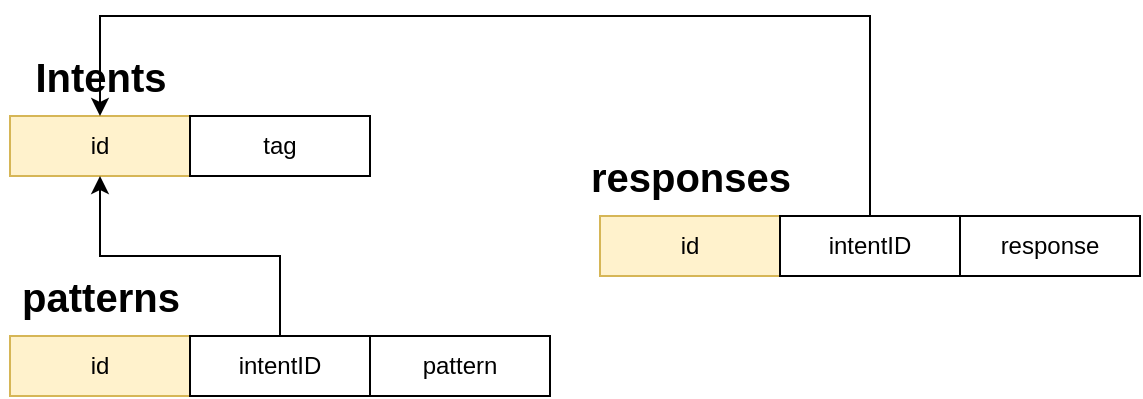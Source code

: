 <mxfile version="24.1.0" type="device">
  <diagram name="Page-1" id="marXqOfrUUNENwYJ-Zf6">
    <mxGraphModel dx="1434" dy="770" grid="1" gridSize="10" guides="1" tooltips="1" connect="1" arrows="1" fold="1" page="1" pageScale="1" pageWidth="850" pageHeight="1100" math="0" shadow="0">
      <root>
        <mxCell id="0" />
        <mxCell id="1" parent="0" />
        <mxCell id="F4-VZfn_64KtDjMtTvla-1" value="id" style="rounded=0;whiteSpace=wrap;html=1;fillColor=#fff2cc;strokeColor=#d6b656;" parent="1" vertex="1">
          <mxGeometry x="80" y="90" width="90" height="30" as="geometry" />
        </mxCell>
        <mxCell id="F4-VZfn_64KtDjMtTvla-2" value="tag" style="rounded=0;whiteSpace=wrap;html=1;" parent="1" vertex="1">
          <mxGeometry x="170" y="90" width="90" height="30" as="geometry" />
        </mxCell>
        <mxCell id="F4-VZfn_64KtDjMtTvla-5" value="&lt;b&gt;&lt;font style=&quot;font-size: 20px;&quot;&gt;Intents&lt;/font&gt;&lt;/b&gt;" style="text;html=1;align=center;verticalAlign=middle;resizable=0;points=[];autosize=1;strokeColor=none;fillColor=none;" parent="1" vertex="1">
          <mxGeometry x="80" y="50" width="90" height="40" as="geometry" />
        </mxCell>
        <mxCell id="F4-VZfn_64KtDjMtTvla-6" value="id" style="rounded=0;whiteSpace=wrap;html=1;fillColor=#fff2cc;strokeColor=#d6b656;" parent="1" vertex="1">
          <mxGeometry x="80" y="200" width="90" height="30" as="geometry" />
        </mxCell>
        <mxCell id="IxyQt8Q_4tN6IwkyW-po-4" style="edgeStyle=orthogonalEdgeStyle;rounded=0;orthogonalLoop=1;jettySize=auto;html=1;" edge="1" parent="1" source="F4-VZfn_64KtDjMtTvla-7" target="F4-VZfn_64KtDjMtTvla-1">
          <mxGeometry relative="1" as="geometry" />
        </mxCell>
        <mxCell id="F4-VZfn_64KtDjMtTvla-7" value="intentID" style="rounded=0;whiteSpace=wrap;html=1;" parent="1" vertex="1">
          <mxGeometry x="170" y="200" width="90" height="30" as="geometry" />
        </mxCell>
        <mxCell id="F4-VZfn_64KtDjMtTvla-8" value="&lt;b&gt;&lt;font style=&quot;font-size: 20px;&quot;&gt;patterns&lt;/font&gt;&lt;/b&gt;" style="text;html=1;align=center;verticalAlign=middle;resizable=0;points=[];autosize=1;strokeColor=none;fillColor=none;" parent="1" vertex="1">
          <mxGeometry x="75" y="160" width="100" height="40" as="geometry" />
        </mxCell>
        <mxCell id="F4-VZfn_64KtDjMtTvla-9" value="pattern" style="rounded=0;whiteSpace=wrap;html=1;" parent="1" vertex="1">
          <mxGeometry x="260" y="200" width="90" height="30" as="geometry" />
        </mxCell>
        <mxCell id="F4-VZfn_64KtDjMtTvla-10" value="id" style="rounded=0;whiteSpace=wrap;html=1;fillColor=#fff2cc;strokeColor=#d6b656;" parent="1" vertex="1">
          <mxGeometry x="375" y="140" width="90" height="30" as="geometry" />
        </mxCell>
        <mxCell id="IxyQt8Q_4tN6IwkyW-po-3" style="edgeStyle=orthogonalEdgeStyle;rounded=0;orthogonalLoop=1;jettySize=auto;html=1;" edge="1" parent="1" source="F4-VZfn_64KtDjMtTvla-11" target="F4-VZfn_64KtDjMtTvla-1">
          <mxGeometry relative="1" as="geometry">
            <Array as="points">
              <mxPoint x="510" y="40" />
              <mxPoint x="125" y="40" />
            </Array>
          </mxGeometry>
        </mxCell>
        <mxCell id="F4-VZfn_64KtDjMtTvla-11" value="intentID" style="rounded=0;whiteSpace=wrap;html=1;" parent="1" vertex="1">
          <mxGeometry x="465" y="140" width="90" height="30" as="geometry" />
        </mxCell>
        <mxCell id="F4-VZfn_64KtDjMtTvla-12" value="&lt;b&gt;&lt;font style=&quot;font-size: 20px;&quot;&gt;responses&lt;/font&gt;&lt;/b&gt;" style="text;html=1;align=center;verticalAlign=middle;resizable=0;points=[];autosize=1;strokeColor=none;fillColor=none;" parent="1" vertex="1">
          <mxGeometry x="360" y="100" width="120" height="40" as="geometry" />
        </mxCell>
        <mxCell id="F4-VZfn_64KtDjMtTvla-13" value="response" style="rounded=0;whiteSpace=wrap;html=1;" parent="1" vertex="1">
          <mxGeometry x="555" y="140" width="90" height="30" as="geometry" />
        </mxCell>
      </root>
    </mxGraphModel>
  </diagram>
</mxfile>
